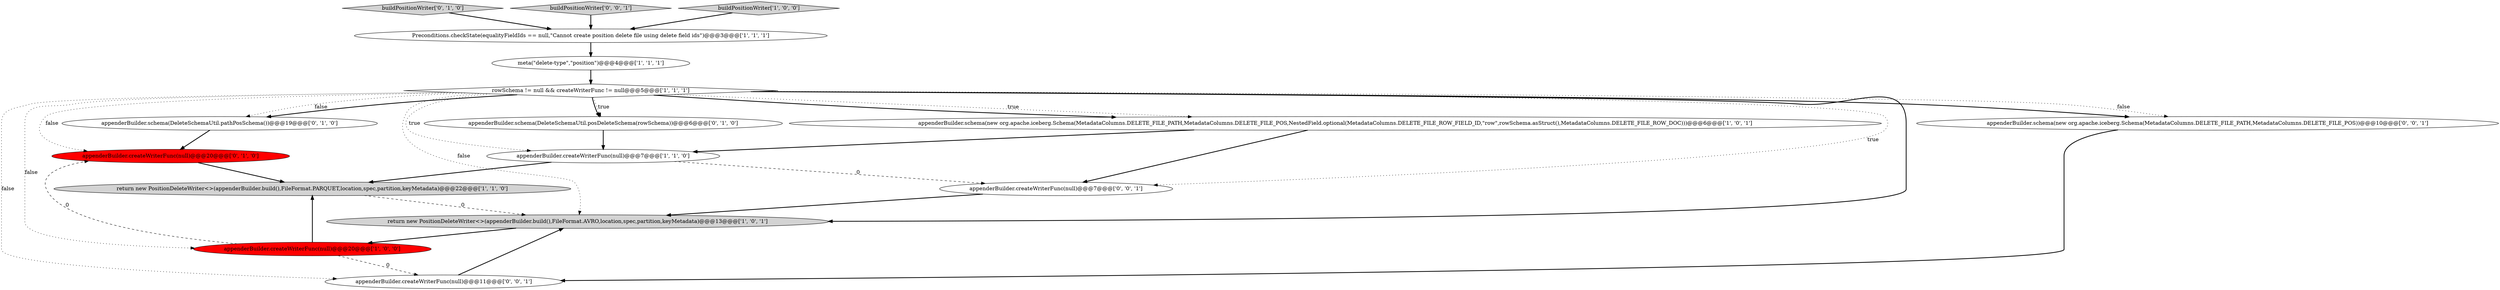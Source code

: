 digraph {
11 [style = filled, label = "appenderBuilder.schema(DeleteSchemaUtil.pathPosSchema())@@@19@@@['0', '1', '0']", fillcolor = white, shape = ellipse image = "AAA0AAABBB2BBB"];
3 [style = filled, label = "rowSchema != null && createWriterFunc != null@@@5@@@['1', '1', '1']", fillcolor = white, shape = diamond image = "AAA0AAABBB1BBB"];
2 [style = filled, label = "return new PositionDeleteWriter<>(appenderBuilder.build(),FileFormat.PARQUET,location,spec,partition,keyMetadata)@@@22@@@['1', '1', '0']", fillcolor = lightgray, shape = ellipse image = "AAA0AAABBB1BBB"];
12 [style = filled, label = "buildPositionWriter['0', '1', '0']", fillcolor = lightgray, shape = diamond image = "AAA0AAABBB2BBB"];
13 [style = filled, label = "appenderBuilder.createWriterFunc(null)@@@11@@@['0', '0', '1']", fillcolor = white, shape = ellipse image = "AAA0AAABBB3BBB"];
6 [style = filled, label = "return new PositionDeleteWriter<>(appenderBuilder.build(),FileFormat.AVRO,location,spec,partition,keyMetadata)@@@13@@@['1', '0', '1']", fillcolor = lightgray, shape = ellipse image = "AAA0AAABBB1BBB"];
14 [style = filled, label = "appenderBuilder.createWriterFunc(null)@@@7@@@['0', '0', '1']", fillcolor = white, shape = ellipse image = "AAA0AAABBB3BBB"];
10 [style = filled, label = "appenderBuilder.createWriterFunc(null)@@@20@@@['0', '1', '0']", fillcolor = red, shape = ellipse image = "AAA1AAABBB2BBB"];
16 [style = filled, label = "buildPositionWriter['0', '0', '1']", fillcolor = lightgray, shape = diamond image = "AAA0AAABBB3BBB"];
9 [style = filled, label = "appenderBuilder.schema(DeleteSchemaUtil.posDeleteSchema(rowSchema))@@@6@@@['0', '1', '0']", fillcolor = white, shape = ellipse image = "AAA0AAABBB2BBB"];
8 [style = filled, label = "Preconditions.checkState(equalityFieldIds == null,\"Cannot create position delete file using delete field ids\")@@@3@@@['1', '1', '1']", fillcolor = white, shape = ellipse image = "AAA0AAABBB1BBB"];
7 [style = filled, label = "appenderBuilder.createWriterFunc(null)@@@20@@@['1', '0', '0']", fillcolor = red, shape = ellipse image = "AAA1AAABBB1BBB"];
15 [style = filled, label = "appenderBuilder.schema(new org.apache.iceberg.Schema(MetadataColumns.DELETE_FILE_PATH,MetadataColumns.DELETE_FILE_POS))@@@10@@@['0', '0', '1']", fillcolor = white, shape = ellipse image = "AAA0AAABBB3BBB"];
0 [style = filled, label = "meta(\"delete-type\",\"position\")@@@4@@@['1', '1', '1']", fillcolor = white, shape = ellipse image = "AAA0AAABBB1BBB"];
4 [style = filled, label = "appenderBuilder.schema(new org.apache.iceberg.Schema(MetadataColumns.DELETE_FILE_PATH,MetadataColumns.DELETE_FILE_POS,NestedField.optional(MetadataColumns.DELETE_FILE_ROW_FIELD_ID,\"row\",rowSchema.asStruct(),MetadataColumns.DELETE_FILE_ROW_DOC)))@@@6@@@['1', '0', '1']", fillcolor = white, shape = ellipse image = "AAA0AAABBB1BBB"];
1 [style = filled, label = "appenderBuilder.createWriterFunc(null)@@@7@@@['1', '1', '0']", fillcolor = white, shape = ellipse image = "AAA0AAABBB1BBB"];
5 [style = filled, label = "buildPositionWriter['1', '0', '0']", fillcolor = lightgray, shape = diamond image = "AAA0AAABBB1BBB"];
0->3 [style = bold, label=""];
5->8 [style = bold, label=""];
4->14 [style = bold, label=""];
15->13 [style = bold, label=""];
16->8 [style = bold, label=""];
1->14 [style = dashed, label="0"];
3->11 [style = bold, label=""];
3->4 [style = dotted, label="true"];
3->7 [style = dotted, label="false"];
3->6 [style = bold, label=""];
3->15 [style = dotted, label="false"];
3->15 [style = bold, label=""];
3->9 [style = dotted, label="true"];
3->4 [style = bold, label=""];
3->14 [style = dotted, label="true"];
8->0 [style = bold, label=""];
3->9 [style = bold, label=""];
3->6 [style = dotted, label="false"];
3->10 [style = dotted, label="false"];
11->10 [style = bold, label=""];
7->2 [style = bold, label=""];
12->8 [style = bold, label=""];
3->11 [style = dotted, label="false"];
7->13 [style = dashed, label="0"];
2->6 [style = dashed, label="0"];
7->10 [style = dashed, label="0"];
10->2 [style = bold, label=""];
4->1 [style = bold, label=""];
1->2 [style = bold, label=""];
13->6 [style = bold, label=""];
6->7 [style = bold, label=""];
9->1 [style = bold, label=""];
3->13 [style = dotted, label="false"];
3->1 [style = dotted, label="true"];
14->6 [style = bold, label=""];
}
